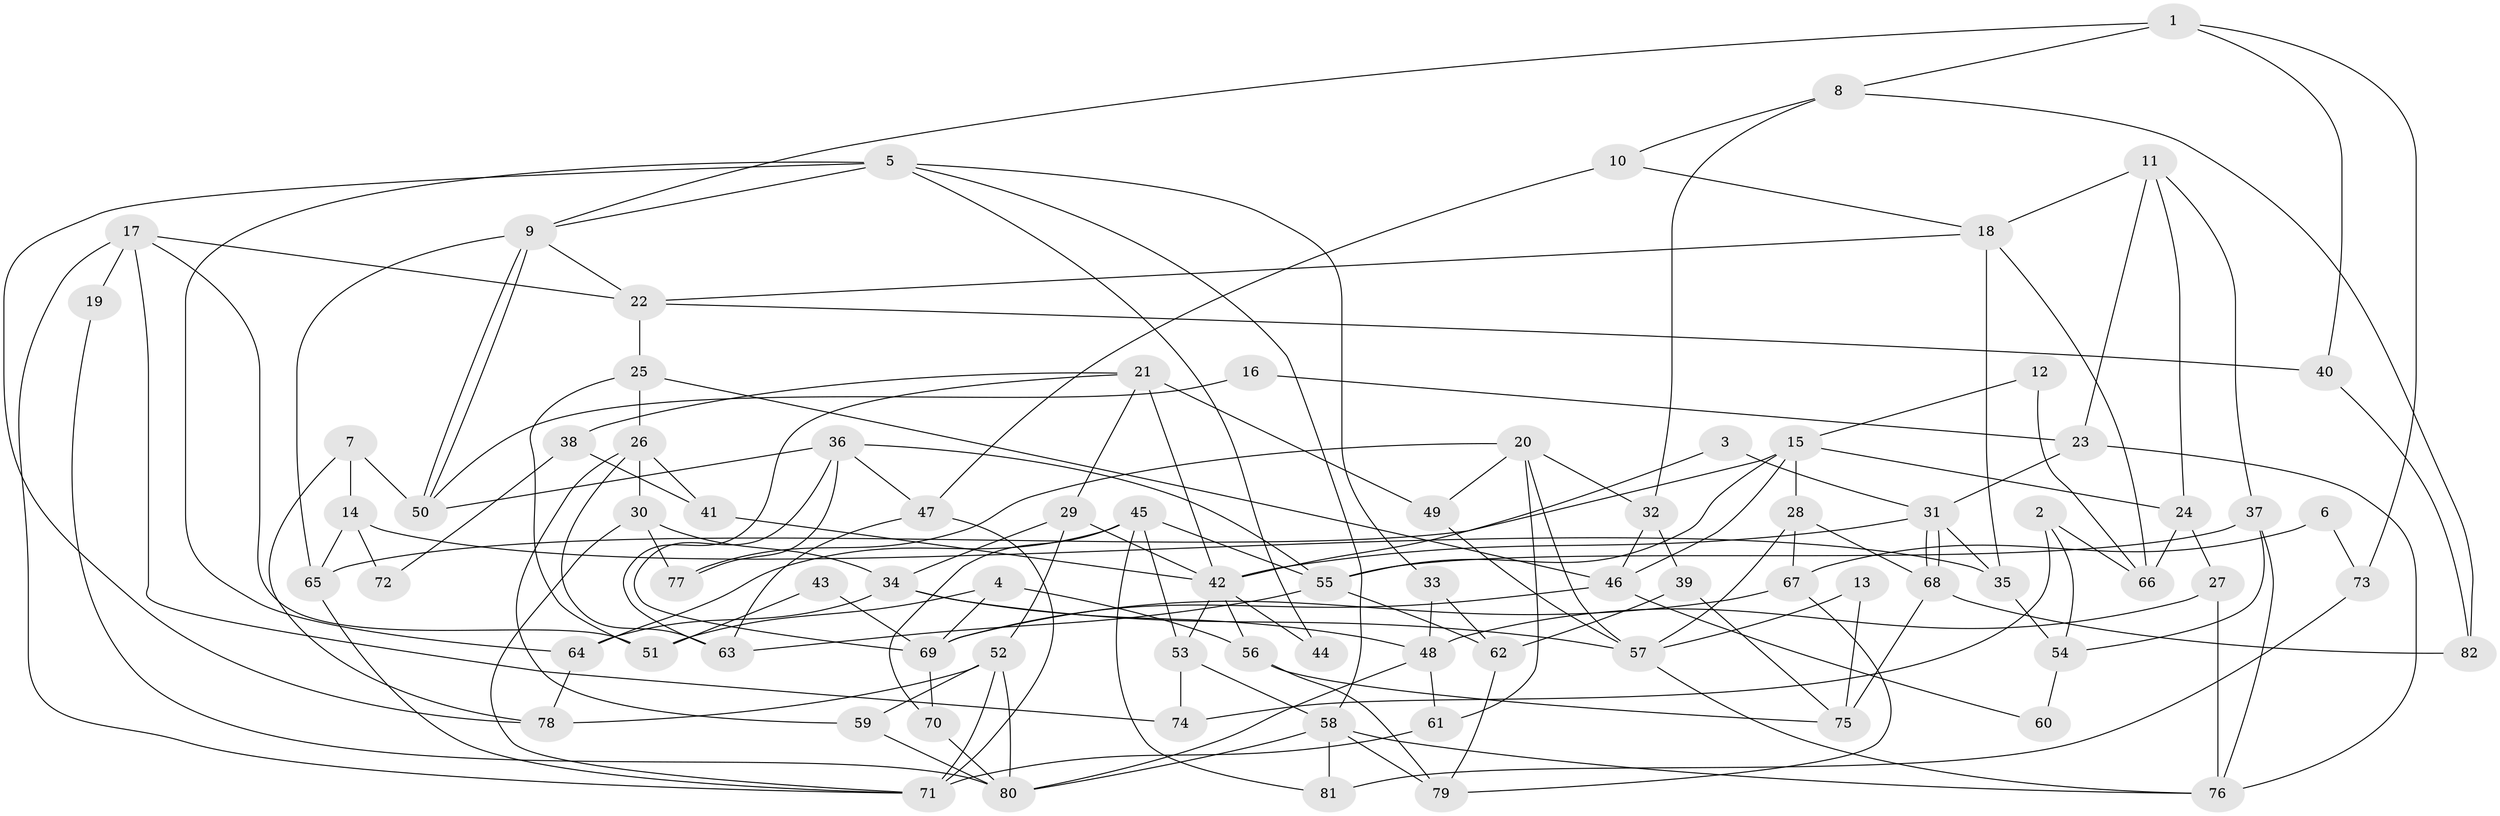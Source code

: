 // coarse degree distribution, {7: 0.11538461538461539, 5: 0.19230769230769232, 2: 0.1346153846153846, 3: 0.15384615384615385, 4: 0.15384615384615385, 6: 0.1346153846153846, 8: 0.09615384615384616, 10: 0.019230769230769232}
// Generated by graph-tools (version 1.1) at 2025/52/02/27/25 19:52:06]
// undirected, 82 vertices, 164 edges
graph export_dot {
graph [start="1"]
  node [color=gray90,style=filled];
  1;
  2;
  3;
  4;
  5;
  6;
  7;
  8;
  9;
  10;
  11;
  12;
  13;
  14;
  15;
  16;
  17;
  18;
  19;
  20;
  21;
  22;
  23;
  24;
  25;
  26;
  27;
  28;
  29;
  30;
  31;
  32;
  33;
  34;
  35;
  36;
  37;
  38;
  39;
  40;
  41;
  42;
  43;
  44;
  45;
  46;
  47;
  48;
  49;
  50;
  51;
  52;
  53;
  54;
  55;
  56;
  57;
  58;
  59;
  60;
  61;
  62;
  63;
  64;
  65;
  66;
  67;
  68;
  69;
  70;
  71;
  72;
  73;
  74;
  75;
  76;
  77;
  78;
  79;
  80;
  81;
  82;
  1 -- 8;
  1 -- 9;
  1 -- 40;
  1 -- 73;
  2 -- 66;
  2 -- 54;
  2 -- 74;
  3 -- 31;
  3 -- 42;
  4 -- 69;
  4 -- 51;
  4 -- 56;
  5 -- 33;
  5 -- 64;
  5 -- 9;
  5 -- 44;
  5 -- 58;
  5 -- 78;
  6 -- 67;
  6 -- 73;
  7 -- 78;
  7 -- 14;
  7 -- 50;
  8 -- 32;
  8 -- 82;
  8 -- 10;
  9 -- 50;
  9 -- 50;
  9 -- 22;
  9 -- 65;
  10 -- 47;
  10 -- 18;
  11 -- 18;
  11 -- 37;
  11 -- 23;
  11 -- 24;
  12 -- 15;
  12 -- 66;
  13 -- 57;
  13 -- 75;
  14 -- 35;
  14 -- 65;
  14 -- 72;
  15 -- 28;
  15 -- 65;
  15 -- 24;
  15 -- 46;
  15 -- 55;
  16 -- 50;
  16 -- 23;
  17 -- 71;
  17 -- 74;
  17 -- 19;
  17 -- 22;
  17 -- 51;
  18 -- 22;
  18 -- 35;
  18 -- 66;
  19 -- 80;
  20 -- 49;
  20 -- 57;
  20 -- 32;
  20 -- 61;
  20 -- 77;
  21 -- 29;
  21 -- 42;
  21 -- 38;
  21 -- 49;
  21 -- 63;
  22 -- 25;
  22 -- 40;
  23 -- 76;
  23 -- 31;
  24 -- 27;
  24 -- 66;
  25 -- 26;
  25 -- 46;
  25 -- 51;
  26 -- 63;
  26 -- 59;
  26 -- 30;
  26 -- 41;
  27 -- 48;
  27 -- 76;
  28 -- 68;
  28 -- 57;
  28 -- 67;
  29 -- 34;
  29 -- 42;
  29 -- 52;
  30 -- 77;
  30 -- 34;
  30 -- 71;
  31 -- 68;
  31 -- 68;
  31 -- 35;
  31 -- 42;
  32 -- 46;
  32 -- 39;
  33 -- 62;
  33 -- 48;
  34 -- 64;
  34 -- 48;
  34 -- 57;
  35 -- 54;
  36 -- 50;
  36 -- 55;
  36 -- 47;
  36 -- 69;
  36 -- 77;
  37 -- 55;
  37 -- 76;
  37 -- 54;
  38 -- 41;
  38 -- 72;
  39 -- 62;
  39 -- 75;
  40 -- 82;
  41 -- 42;
  42 -- 56;
  42 -- 44;
  42 -- 53;
  43 -- 69;
  43 -- 51;
  45 -- 53;
  45 -- 55;
  45 -- 64;
  45 -- 70;
  45 -- 81;
  46 -- 60;
  46 -- 69;
  47 -- 71;
  47 -- 63;
  48 -- 61;
  48 -- 80;
  49 -- 57;
  52 -- 80;
  52 -- 59;
  52 -- 71;
  52 -- 78;
  53 -- 58;
  53 -- 74;
  54 -- 60;
  55 -- 63;
  55 -- 62;
  56 -- 79;
  56 -- 75;
  57 -- 76;
  58 -- 80;
  58 -- 76;
  58 -- 79;
  58 -- 81;
  59 -- 80;
  61 -- 71;
  62 -- 79;
  64 -- 78;
  65 -- 71;
  67 -- 69;
  67 -- 79;
  68 -- 75;
  68 -- 82;
  69 -- 70;
  70 -- 80;
  73 -- 81;
}
